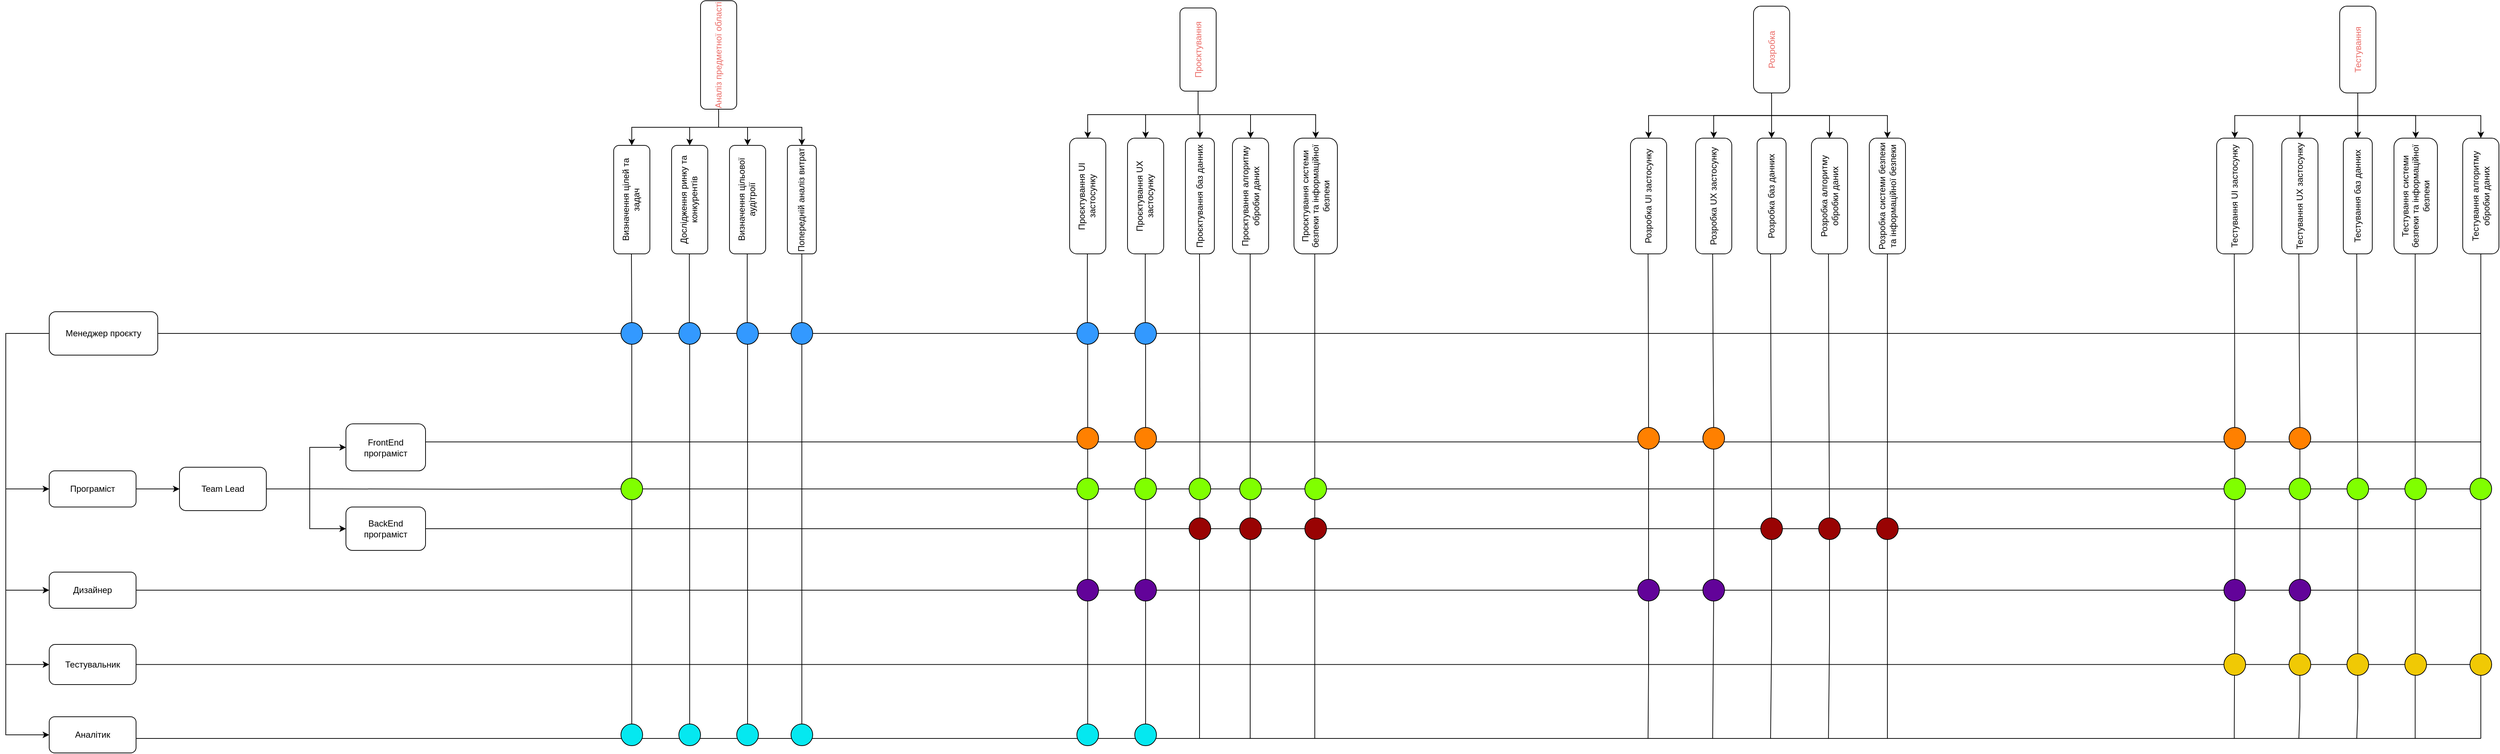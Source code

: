 <mxfile version="24.7.17">
  <diagram name="Страница — 1" id="5PDd-mHP-Hy-ZowETi-h">
    <mxGraphModel dx="2726" dy="1566" grid="1" gridSize="10" guides="1" tooltips="1" connect="1" arrows="1" fold="1" page="1" pageScale="1" pageWidth="3700" pageHeight="1100" math="0" shadow="0">
      <root>
        <mxCell id="0" />
        <mxCell id="1" parent="0" />
        <mxCell id="CZsBmXI7kkxCmdzXljBZ-5" value="" style="edgeStyle=orthogonalEdgeStyle;rounded=0;orthogonalLoop=1;jettySize=auto;html=1;exitX=0;exitY=0.5;exitDx=0;exitDy=0;entryX=0;entryY=0.5;entryDx=0;entryDy=0;" edge="1" parent="1" source="CZsBmXI7kkxCmdzXljBZ-2" target="CZsBmXI7kkxCmdzXljBZ-4">
          <mxGeometry relative="1" as="geometry">
            <Array as="points">
              <mxPoint x="120" y="470" />
              <mxPoint x="120" y="685" />
            </Array>
          </mxGeometry>
        </mxCell>
        <mxCell id="CZsBmXI7kkxCmdzXljBZ-15" value="" style="edgeStyle=orthogonalEdgeStyle;rounded=0;orthogonalLoop=1;jettySize=auto;html=1;entryX=0;entryY=0.5;entryDx=0;entryDy=0;" edge="1" parent="1" source="CZsBmXI7kkxCmdzXljBZ-2" target="CZsBmXI7kkxCmdzXljBZ-14">
          <mxGeometry relative="1" as="geometry">
            <Array as="points">
              <mxPoint x="120" y="470" />
              <mxPoint x="120" y="928" />
            </Array>
          </mxGeometry>
        </mxCell>
        <mxCell id="CZsBmXI7kkxCmdzXljBZ-17" value="" style="edgeStyle=orthogonalEdgeStyle;rounded=0;orthogonalLoop=1;jettySize=auto;html=1;entryX=0;entryY=0.5;entryDx=0;entryDy=0;" edge="1" parent="1" source="CZsBmXI7kkxCmdzXljBZ-2" target="CZsBmXI7kkxCmdzXljBZ-16">
          <mxGeometry relative="1" as="geometry">
            <mxPoint x="120" y="1040" as="targetPoint" />
            <Array as="points">
              <mxPoint x="120" y="470" />
              <mxPoint x="120" y="1025" />
            </Array>
          </mxGeometry>
        </mxCell>
        <mxCell id="CZsBmXI7kkxCmdzXljBZ-84" style="edgeStyle=orthogonalEdgeStyle;rounded=0;orthogonalLoop=1;jettySize=auto;html=1;strokeColor=default;curved=0;endArrow=none;endFill=0;" edge="1" parent="1" source="CZsBmXI7kkxCmdzXljBZ-127">
          <mxGeometry relative="1" as="geometry">
            <mxPoint x="3540" y="470" as="targetPoint" />
          </mxGeometry>
        </mxCell>
        <mxCell id="CZsBmXI7kkxCmdzXljBZ-88" style="edgeStyle=orthogonalEdgeStyle;rounded=0;orthogonalLoop=1;jettySize=auto;html=1;entryX=0;entryY=0.5;entryDx=0;entryDy=0;" edge="1" parent="1" source="CZsBmXI7kkxCmdzXljBZ-2" target="CZsBmXI7kkxCmdzXljBZ-12">
          <mxGeometry relative="1" as="geometry">
            <mxPoint x="100" y="830" as="targetPoint" />
            <Array as="points">
              <mxPoint x="120" y="470" />
              <mxPoint x="120" y="825" />
            </Array>
          </mxGeometry>
        </mxCell>
        <mxCell id="CZsBmXI7kkxCmdzXljBZ-2" value="Менеджер проєкту" style="whiteSpace=wrap;html=1;rounded=1;" vertex="1" parent="1">
          <mxGeometry x="180" y="440" width="150" height="60" as="geometry" />
        </mxCell>
        <mxCell id="CZsBmXI7kkxCmdzXljBZ-7" value="" style="edgeStyle=orthogonalEdgeStyle;rounded=0;orthogonalLoop=1;jettySize=auto;html=1;" edge="1" parent="1" source="CZsBmXI7kkxCmdzXljBZ-4" target="CZsBmXI7kkxCmdzXljBZ-6">
          <mxGeometry relative="1" as="geometry" />
        </mxCell>
        <mxCell id="CZsBmXI7kkxCmdzXljBZ-4" value="Програміст" style="whiteSpace=wrap;html=1;rounded=1;" vertex="1" parent="1">
          <mxGeometry x="180" y="660" width="120" height="50" as="geometry" />
        </mxCell>
        <mxCell id="CZsBmXI7kkxCmdzXljBZ-9" value="" style="edgeStyle=orthogonalEdgeStyle;rounded=0;orthogonalLoop=1;jettySize=auto;html=1;entryX=0;entryY=0.5;entryDx=0;entryDy=0;" edge="1" parent="1" source="CZsBmXI7kkxCmdzXljBZ-6" target="CZsBmXI7kkxCmdzXljBZ-8">
          <mxGeometry relative="1" as="geometry">
            <Array as="points">
              <mxPoint x="540" y="685" />
              <mxPoint x="540" y="628" />
            </Array>
          </mxGeometry>
        </mxCell>
        <mxCell id="CZsBmXI7kkxCmdzXljBZ-11" value="" style="edgeStyle=orthogonalEdgeStyle;rounded=0;orthogonalLoop=1;jettySize=auto;html=1;entryX=0;entryY=0.5;entryDx=0;entryDy=0;exitX=1;exitY=0.5;exitDx=0;exitDy=0;" edge="1" parent="1" source="CZsBmXI7kkxCmdzXljBZ-6" target="CZsBmXI7kkxCmdzXljBZ-10">
          <mxGeometry relative="1" as="geometry">
            <Array as="points">
              <mxPoint x="540" y="685" />
              <mxPoint x="540" y="740" />
            </Array>
          </mxGeometry>
        </mxCell>
        <mxCell id="CZsBmXI7kkxCmdzXljBZ-6" value="Team Lead" style="whiteSpace=wrap;html=1;rounded=1;" vertex="1" parent="1">
          <mxGeometry x="360" y="655" width="120" height="60" as="geometry" />
        </mxCell>
        <mxCell id="CZsBmXI7kkxCmdzXljBZ-8" value="FrontEnd програміст" style="whiteSpace=wrap;html=1;rounded=1;" vertex="1" parent="1">
          <mxGeometry x="590" y="595" width="110" height="65" as="geometry" />
        </mxCell>
        <mxCell id="CZsBmXI7kkxCmdzXljBZ-10" value="BackEnd програміст" style="whiteSpace=wrap;html=1;rounded=1;" vertex="1" parent="1">
          <mxGeometry x="590" y="710" width="110" height="60" as="geometry" />
        </mxCell>
        <mxCell id="CZsBmXI7kkxCmdzXljBZ-12" value="Дизайнер" style="whiteSpace=wrap;html=1;rounded=1;" vertex="1" parent="1">
          <mxGeometry x="180" y="800" width="120" height="50" as="geometry" />
        </mxCell>
        <mxCell id="CZsBmXI7kkxCmdzXljBZ-14" value="Тестувальник" style="whiteSpace=wrap;html=1;rounded=1;" vertex="1" parent="1">
          <mxGeometry x="180" y="900" width="120" height="55.5" as="geometry" />
        </mxCell>
        <mxCell id="CZsBmXI7kkxCmdzXljBZ-16" value="Аналітик" style="whiteSpace=wrap;html=1;rounded=1;" vertex="1" parent="1">
          <mxGeometry x="180" y="1000" width="120" height="50" as="geometry" />
        </mxCell>
        <mxCell id="CZsBmXI7kkxCmdzXljBZ-18" style="edgeStyle=orthogonalEdgeStyle;rounded=0;orthogonalLoop=1;jettySize=auto;html=1;entryX=0;entryY=0.5;entryDx=0;entryDy=0;textDirection=vertical-rl;exitX=0;exitY=0.5;exitDx=0;exitDy=0;" edge="1" parent="1" source="CZsBmXI7kkxCmdzXljBZ-19" target="CZsBmXI7kkxCmdzXljBZ-21">
          <mxGeometry relative="1" as="geometry" />
        </mxCell>
        <mxCell id="CZsBmXI7kkxCmdzXljBZ-65" style="edgeStyle=orthogonalEdgeStyle;rounded=0;orthogonalLoop=1;jettySize=auto;html=1;" edge="1" parent="1" source="CZsBmXI7kkxCmdzXljBZ-19" target="CZsBmXI7kkxCmdzXljBZ-23">
          <mxGeometry relative="1" as="geometry" />
        </mxCell>
        <mxCell id="CZsBmXI7kkxCmdzXljBZ-66" style="edgeStyle=orthogonalEdgeStyle;rounded=0;orthogonalLoop=1;jettySize=auto;html=1;" edge="1" parent="1" source="CZsBmXI7kkxCmdzXljBZ-19" target="CZsBmXI7kkxCmdzXljBZ-25">
          <mxGeometry relative="1" as="geometry" />
        </mxCell>
        <mxCell id="CZsBmXI7kkxCmdzXljBZ-67" style="edgeStyle=orthogonalEdgeStyle;rounded=0;orthogonalLoop=1;jettySize=auto;html=1;exitX=0;exitY=0.5;exitDx=0;exitDy=0;" edge="1" parent="1" source="CZsBmXI7kkxCmdzXljBZ-19" target="CZsBmXI7kkxCmdzXljBZ-27">
          <mxGeometry relative="1" as="geometry" />
        </mxCell>
        <mxCell id="CZsBmXI7kkxCmdzXljBZ-19" value="&lt;font color=&quot;#ea6b66&quot;&gt;Аналіз предметної області&lt;/font&gt;" style="rounded=1;whiteSpace=wrap;html=1;direction=east;rotation=-90;" vertex="1" parent="1">
          <mxGeometry x="1030" y="60" width="150" height="50" as="geometry" />
        </mxCell>
        <mxCell id="CZsBmXI7kkxCmdzXljBZ-21" value="&lt;div&gt;Визначення цілей та задач&lt;/div&gt;" style="whiteSpace=wrap;html=1;rounded=1;direction=north;textDirection=vertical-rl;rotation=-180;" vertex="1" parent="1">
          <mxGeometry x="960" y="210" width="50" height="150" as="geometry" />
        </mxCell>
        <mxCell id="CZsBmXI7kkxCmdzXljBZ-23" value="&lt;div&gt;Дослідження ринку та конкурентів&lt;/div&gt;" style="whiteSpace=wrap;html=1;rounded=1;direction=north;textDirection=vertical-rl;rotation=-180;" vertex="1" parent="1">
          <mxGeometry x="1040" y="210" width="50" height="150" as="geometry" />
        </mxCell>
        <mxCell id="CZsBmXI7kkxCmdzXljBZ-25" value="&lt;div&gt;Визначення цільової аудітроії&lt;br&gt;&lt;/div&gt;" style="whiteSpace=wrap;html=1;rounded=1;direction=north;textDirection=vertical-rl;rotation=-180;" vertex="1" parent="1">
          <mxGeometry x="1120" y="210" width="50" height="150" as="geometry" />
        </mxCell>
        <mxCell id="CZsBmXI7kkxCmdzXljBZ-137" style="edgeStyle=orthogonalEdgeStyle;rounded=0;orthogonalLoop=1;jettySize=auto;html=1;entryX=0.5;entryY=0;entryDx=0;entryDy=0;endArrow=none;endFill=0;" edge="1" parent="1" source="CZsBmXI7kkxCmdzXljBZ-27" target="CZsBmXI7kkxCmdzXljBZ-127">
          <mxGeometry relative="1" as="geometry" />
        </mxCell>
        <mxCell id="CZsBmXI7kkxCmdzXljBZ-27" value="Попередній аналіз витрат" style="whiteSpace=wrap;html=1;rounded=1;direction=north;textDirection=vertical-rl;rotation=-180;" vertex="1" parent="1">
          <mxGeometry x="1200" y="210" width="40" height="150" as="geometry" />
        </mxCell>
        <mxCell id="CZsBmXI7kkxCmdzXljBZ-68" style="edgeStyle=orthogonalEdgeStyle;rounded=0;orthogonalLoop=1;jettySize=auto;html=1;entryX=1;entryY=0.5;entryDx=0;entryDy=0;exitX=0;exitY=0.5;exitDx=0;exitDy=0;" edge="1" parent="1" source="CZsBmXI7kkxCmdzXljBZ-29" target="CZsBmXI7kkxCmdzXljBZ-31">
          <mxGeometry relative="1" as="geometry" />
        </mxCell>
        <mxCell id="CZsBmXI7kkxCmdzXljBZ-69" style="edgeStyle=orthogonalEdgeStyle;rounded=0;orthogonalLoop=1;jettySize=auto;html=1;entryX=1;entryY=0.5;entryDx=0;entryDy=0;exitX=0;exitY=0.5;exitDx=0;exitDy=0;" edge="1" parent="1" source="CZsBmXI7kkxCmdzXljBZ-29" target="CZsBmXI7kkxCmdzXljBZ-33">
          <mxGeometry relative="1" as="geometry" />
        </mxCell>
        <mxCell id="CZsBmXI7kkxCmdzXljBZ-70" style="edgeStyle=orthogonalEdgeStyle;rounded=0;orthogonalLoop=1;jettySize=auto;html=1;" edge="1" parent="1" source="CZsBmXI7kkxCmdzXljBZ-29" target="CZsBmXI7kkxCmdzXljBZ-35">
          <mxGeometry relative="1" as="geometry" />
        </mxCell>
        <mxCell id="CZsBmXI7kkxCmdzXljBZ-71" style="edgeStyle=orthogonalEdgeStyle;rounded=0;orthogonalLoop=1;jettySize=auto;html=1;exitX=0;exitY=0.5;exitDx=0;exitDy=0;" edge="1" parent="1" source="CZsBmXI7kkxCmdzXljBZ-29" target="CZsBmXI7kkxCmdzXljBZ-37">
          <mxGeometry relative="1" as="geometry" />
        </mxCell>
        <mxCell id="CZsBmXI7kkxCmdzXljBZ-72" style="edgeStyle=orthogonalEdgeStyle;rounded=0;orthogonalLoop=1;jettySize=auto;html=1;exitX=0;exitY=0.5;exitDx=0;exitDy=0;" edge="1" parent="1" source="CZsBmXI7kkxCmdzXljBZ-29" target="CZsBmXI7kkxCmdzXljBZ-39">
          <mxGeometry relative="1" as="geometry" />
        </mxCell>
        <mxCell id="CZsBmXI7kkxCmdzXljBZ-29" value="&lt;div&gt;&lt;font color=&quot;#ea6b66&quot;&gt;Проєктування&lt;/font&gt;&lt;/div&gt;" style="whiteSpace=wrap;html=1;rounded=1;direction=east;rotation=-90;" vertex="1" parent="1">
          <mxGeometry x="1710" y="52.5" width="115" height="50" as="geometry" />
        </mxCell>
        <mxCell id="CZsBmXI7kkxCmdzXljBZ-31" value="Проєктування UI застосунку" style="whiteSpace=wrap;html=1;rounded=1;arcSize=20;direction=south;textDirection=vertical-rl;rotation=-180;" vertex="1" parent="1">
          <mxGeometry x="1590" y="200" width="50" height="160" as="geometry" />
        </mxCell>
        <mxCell id="CZsBmXI7kkxCmdzXljBZ-33" value="Проєктування UX застосунку" style="whiteSpace=wrap;html=1;rounded=1;arcSize=20;direction=south;textDirection=vertical-rl;rotation=-180;" vertex="1" parent="1">
          <mxGeometry x="1670" y="200" width="50" height="160" as="geometry" />
        </mxCell>
        <mxCell id="CZsBmXI7kkxCmdzXljBZ-35" value="&lt;div&gt;Проєктування баз данних&lt;/div&gt;" style="whiteSpace=wrap;html=1;rounded=1;arcSize=20;rotation=-90;" vertex="1" parent="1">
          <mxGeometry x="1690" y="260" width="160" height="40" as="geometry" />
        </mxCell>
        <mxCell id="CZsBmXI7kkxCmdzXljBZ-37" value="&lt;div&gt;Проєктування алгоритму обробки даних&lt;/div&gt;" style="whiteSpace=wrap;html=1;rounded=1;arcSize=20;rotation=-90;" vertex="1" parent="1">
          <mxGeometry x="1760" y="255" width="160" height="50" as="geometry" />
        </mxCell>
        <mxCell id="CZsBmXI7kkxCmdzXljBZ-39" value="Проєктування системи безпеки та інформаційної безпеки" style="whiteSpace=wrap;html=1;rounded=1;arcSize=20;rotation=-90;" vertex="1" parent="1">
          <mxGeometry x="1850" y="250" width="160" height="60" as="geometry" />
        </mxCell>
        <mxCell id="CZsBmXI7kkxCmdzXljBZ-73" style="edgeStyle=orthogonalEdgeStyle;rounded=0;orthogonalLoop=1;jettySize=auto;html=1;exitX=0;exitY=0.5;exitDx=0;exitDy=0;" edge="1" parent="1" source="CZsBmXI7kkxCmdzXljBZ-41" target="CZsBmXI7kkxCmdzXljBZ-43">
          <mxGeometry relative="1" as="geometry" />
        </mxCell>
        <mxCell id="CZsBmXI7kkxCmdzXljBZ-74" style="edgeStyle=orthogonalEdgeStyle;rounded=0;orthogonalLoop=1;jettySize=auto;html=1;exitX=0;exitY=0.5;exitDx=0;exitDy=0;" edge="1" parent="1" source="CZsBmXI7kkxCmdzXljBZ-41" target="CZsBmXI7kkxCmdzXljBZ-45">
          <mxGeometry relative="1" as="geometry" />
        </mxCell>
        <mxCell id="CZsBmXI7kkxCmdzXljBZ-75" style="edgeStyle=orthogonalEdgeStyle;rounded=0;orthogonalLoop=1;jettySize=auto;html=1;" edge="1" parent="1" source="CZsBmXI7kkxCmdzXljBZ-41" target="CZsBmXI7kkxCmdzXljBZ-47">
          <mxGeometry relative="1" as="geometry" />
        </mxCell>
        <mxCell id="CZsBmXI7kkxCmdzXljBZ-76" style="edgeStyle=orthogonalEdgeStyle;rounded=0;orthogonalLoop=1;jettySize=auto;html=1;exitX=0;exitY=0.5;exitDx=0;exitDy=0;" edge="1" parent="1" source="CZsBmXI7kkxCmdzXljBZ-41" target="CZsBmXI7kkxCmdzXljBZ-49">
          <mxGeometry relative="1" as="geometry" />
        </mxCell>
        <mxCell id="CZsBmXI7kkxCmdzXljBZ-77" style="edgeStyle=orthogonalEdgeStyle;rounded=0;orthogonalLoop=1;jettySize=auto;html=1;exitX=0;exitY=0.5;exitDx=0;exitDy=0;" edge="1" parent="1" source="CZsBmXI7kkxCmdzXljBZ-41" target="CZsBmXI7kkxCmdzXljBZ-51">
          <mxGeometry relative="1" as="geometry" />
        </mxCell>
        <mxCell id="CZsBmXI7kkxCmdzXljBZ-41" value="&lt;font color=&quot;#ea6b66&quot;&gt;Розробка&lt;/font&gt;" style="whiteSpace=wrap;html=1;rounded=1;arcSize=20;rotation=-90;" vertex="1" parent="1">
          <mxGeometry x="2500" y="52.5" width="120" height="50" as="geometry" />
        </mxCell>
        <mxCell id="CZsBmXI7kkxCmdzXljBZ-43" value="Розробка UI застосунку" style="whiteSpace=wrap;html=1;rounded=1;arcSize=20;rotation=-90;" vertex="1" parent="1">
          <mxGeometry x="2310" y="255" width="160" height="50" as="geometry" />
        </mxCell>
        <mxCell id="CZsBmXI7kkxCmdzXljBZ-45" value="Розробка UX застосунку" style="whiteSpace=wrap;html=1;rounded=1;arcSize=20;rotation=-90;" vertex="1" parent="1">
          <mxGeometry x="2400" y="255" width="160" height="50" as="geometry" />
        </mxCell>
        <mxCell id="CZsBmXI7kkxCmdzXljBZ-47" value="&lt;div&gt;Розробка баз данних&lt;/div&gt;" style="whiteSpace=wrap;html=1;rounded=1;arcSize=20;rotation=-90;" vertex="1" parent="1">
          <mxGeometry x="2480" y="260" width="160" height="40" as="geometry" />
        </mxCell>
        <mxCell id="CZsBmXI7kkxCmdzXljBZ-49" value="&lt;div&gt;Розробка алгоритму обробки даних&lt;/div&gt;" style="whiteSpace=wrap;html=1;rounded=1;arcSize=20;rotation=-90;" vertex="1" parent="1">
          <mxGeometry x="2560" y="255" width="160" height="50" as="geometry" />
        </mxCell>
        <mxCell id="CZsBmXI7kkxCmdzXljBZ-51" value="Розробка системи безпеки та інформаційної безпеки" style="whiteSpace=wrap;html=1;rounded=1;arcSize=20;rotation=-90;" vertex="1" parent="1">
          <mxGeometry x="2640" y="255" width="160" height="50" as="geometry" />
        </mxCell>
        <mxCell id="CZsBmXI7kkxCmdzXljBZ-78" style="edgeStyle=orthogonalEdgeStyle;rounded=0;orthogonalLoop=1;jettySize=auto;html=1;" edge="1" parent="1" source="CZsBmXI7kkxCmdzXljBZ-53" target="CZsBmXI7kkxCmdzXljBZ-59">
          <mxGeometry relative="1" as="geometry" />
        </mxCell>
        <mxCell id="CZsBmXI7kkxCmdzXljBZ-79" style="edgeStyle=orthogonalEdgeStyle;rounded=0;orthogonalLoop=1;jettySize=auto;html=1;exitX=0;exitY=0.5;exitDx=0;exitDy=0;" edge="1" parent="1" source="CZsBmXI7kkxCmdzXljBZ-53" target="CZsBmXI7kkxCmdzXljBZ-57">
          <mxGeometry relative="1" as="geometry" />
        </mxCell>
        <mxCell id="CZsBmXI7kkxCmdzXljBZ-80" style="edgeStyle=orthogonalEdgeStyle;rounded=0;orthogonalLoop=1;jettySize=auto;html=1;exitX=0;exitY=0.5;exitDx=0;exitDy=0;" edge="1" parent="1" source="CZsBmXI7kkxCmdzXljBZ-53" target="CZsBmXI7kkxCmdzXljBZ-62">
          <mxGeometry relative="1" as="geometry" />
        </mxCell>
        <mxCell id="CZsBmXI7kkxCmdzXljBZ-81" style="edgeStyle=orthogonalEdgeStyle;rounded=0;orthogonalLoop=1;jettySize=auto;html=1;exitX=0;exitY=0.5;exitDx=0;exitDy=0;" edge="1" parent="1" source="CZsBmXI7kkxCmdzXljBZ-53" target="CZsBmXI7kkxCmdzXljBZ-55">
          <mxGeometry relative="1" as="geometry" />
        </mxCell>
        <mxCell id="CZsBmXI7kkxCmdzXljBZ-82" style="edgeStyle=orthogonalEdgeStyle;rounded=0;orthogonalLoop=1;jettySize=auto;html=1;exitX=0;exitY=0.5;exitDx=0;exitDy=0;" edge="1" parent="1" source="CZsBmXI7kkxCmdzXljBZ-53" target="CZsBmXI7kkxCmdzXljBZ-61">
          <mxGeometry relative="1" as="geometry" />
        </mxCell>
        <mxCell id="CZsBmXI7kkxCmdzXljBZ-53" value="&lt;font color=&quot;#ea6b66&quot;&gt;Тестування&lt;/font&gt;" style="whiteSpace=wrap;html=1;rounded=1;arcSize=20;rotation=-90;" vertex="1" parent="1">
          <mxGeometry x="3310" y="52.5" width="120" height="50" as="geometry" />
        </mxCell>
        <mxCell id="CZsBmXI7kkxCmdzXljBZ-55" value="Тестування UI застосунку" style="whiteSpace=wrap;html=1;rounded=1;arcSize=20;direction=west;rotation=-90;" vertex="1" parent="1">
          <mxGeometry x="3120" y="255" width="160" height="50" as="geometry" />
        </mxCell>
        <mxCell id="CZsBmXI7kkxCmdzXljBZ-57" value="Тестування UX застосунку" style="whiteSpace=wrap;html=1;rounded=1;arcSize=20;rotation=-90;" vertex="1" parent="1">
          <mxGeometry x="3210" y="255" width="160" height="50" as="geometry" />
        </mxCell>
        <mxCell id="CZsBmXI7kkxCmdzXljBZ-59" value="&lt;div&gt;Тестування баз данних&lt;/div&gt;" style="whiteSpace=wrap;html=1;rounded=1;arcSize=20;rotation=-90;" vertex="1" parent="1">
          <mxGeometry x="3290" y="260" width="160" height="40" as="geometry" />
        </mxCell>
        <mxCell id="CZsBmXI7kkxCmdzXljBZ-91" style="edgeStyle=orthogonalEdgeStyle;rounded=0;orthogonalLoop=1;jettySize=auto;html=1;endArrow=none;endFill=0;" edge="1" parent="1" source="CZsBmXI7kkxCmdzXljBZ-224">
          <mxGeometry relative="1" as="geometry">
            <mxPoint x="3540" y="1030" as="targetPoint" />
          </mxGeometry>
        </mxCell>
        <mxCell id="CZsBmXI7kkxCmdzXljBZ-61" value="&lt;div&gt;Тестування алгоритму обробки даних&lt;/div&gt;" style="whiteSpace=wrap;html=1;rounded=1;arcSize=20;rotation=-90;" vertex="1" parent="1">
          <mxGeometry x="3460" y="255" width="160" height="50" as="geometry" />
        </mxCell>
        <mxCell id="CZsBmXI7kkxCmdzXljBZ-62" value="Тестування системи безпеки та інформаційної безпеки" style="whiteSpace=wrap;html=1;rounded=1;arcSize=20;rotation=-90;" vertex="1" parent="1">
          <mxGeometry x="3370" y="250" width="160" height="60" as="geometry" />
        </mxCell>
        <mxCell id="CZsBmXI7kkxCmdzXljBZ-85" style="edgeStyle=orthogonalEdgeStyle;rounded=0;orthogonalLoop=1;jettySize=auto;html=1;strokeColor=default;curved=0;endArrow=none;endFill=0;" edge="1" parent="1" source="CZsBmXI7kkxCmdzXljBZ-228">
          <mxGeometry relative="1" as="geometry">
            <mxPoint x="3540" y="620" as="targetPoint" />
            <mxPoint x="1760" y="620" as="sourcePoint" />
            <Array as="points">
              <mxPoint x="700" y="620" />
              <mxPoint x="3530" y="620" />
            </Array>
          </mxGeometry>
        </mxCell>
        <mxCell id="CZsBmXI7kkxCmdzXljBZ-86" style="edgeStyle=orthogonalEdgeStyle;rounded=0;orthogonalLoop=1;jettySize=auto;html=1;strokeColor=default;curved=0;endArrow=none;endFill=0;exitX=1;exitY=0.5;exitDx=0;exitDy=0;" edge="1" parent="1" source="CZsBmXI7kkxCmdzXljBZ-211">
          <mxGeometry relative="1" as="geometry">
            <mxPoint x="3540" y="740" as="targetPoint" />
            <mxPoint x="720" y="739.6" as="sourcePoint" />
          </mxGeometry>
        </mxCell>
        <mxCell id="CZsBmXI7kkxCmdzXljBZ-87" style="edgeStyle=orthogonalEdgeStyle;rounded=0;orthogonalLoop=1;jettySize=auto;html=1;strokeColor=default;curved=0;endArrow=none;endFill=0;exitX=1;exitY=0.5;exitDx=0;exitDy=0;" edge="1" parent="1" source="CZsBmXI7kkxCmdzXljBZ-233">
          <mxGeometry relative="1" as="geometry">
            <mxPoint x="3540" y="825" as="targetPoint" />
            <mxPoint x="420" y="860" as="sourcePoint" />
            <Array as="points">
              <mxPoint x="3540" y="825" />
            </Array>
          </mxGeometry>
        </mxCell>
        <mxCell id="CZsBmXI7kkxCmdzXljBZ-89" style="edgeStyle=orthogonalEdgeStyle;rounded=0;orthogonalLoop=1;jettySize=auto;html=1;strokeColor=default;curved=0;endArrow=none;endFill=0;exitX=1;exitY=0.5;exitDx=0;exitDy=0;" edge="1" parent="1" source="CZsBmXI7kkxCmdzXljBZ-222">
          <mxGeometry relative="1" as="geometry">
            <mxPoint x="3540" y="928" as="targetPoint" />
            <mxPoint x="340" y="920" as="sourcePoint" />
            <Array as="points">
              <mxPoint x="3530" y="928" />
              <mxPoint x="3540" y="928" />
            </Array>
          </mxGeometry>
        </mxCell>
        <mxCell id="CZsBmXI7kkxCmdzXljBZ-90" style="edgeStyle=orthogonalEdgeStyle;rounded=0;orthogonalLoop=1;jettySize=auto;html=1;strokeColor=default;curved=0;endArrow=none;endFill=0;exitX=1;exitY=0.5;exitDx=0;exitDy=0;" edge="1" parent="1">
          <mxGeometry relative="1" as="geometry">
            <mxPoint x="3540.01" y="1029.99" as="targetPoint" />
            <mxPoint x="300.01" y="1019.99" as="sourcePoint" />
            <Array as="points">
              <mxPoint x="3540.01" y="1029.99" />
            </Array>
          </mxGeometry>
        </mxCell>
        <mxCell id="CZsBmXI7kkxCmdzXljBZ-92" style="edgeStyle=orthogonalEdgeStyle;rounded=0;orthogonalLoop=1;jettySize=auto;html=1;endArrow=none;endFill=0;" edge="1" parent="1">
          <mxGeometry relative="1" as="geometry">
            <mxPoint x="3449.29" y="1030" as="targetPoint" />
            <mxPoint x="3449.29" y="360" as="sourcePoint" />
          </mxGeometry>
        </mxCell>
        <mxCell id="CZsBmXI7kkxCmdzXljBZ-93" style="edgeStyle=orthogonalEdgeStyle;rounded=0;orthogonalLoop=1;jettySize=auto;html=1;endArrow=none;endFill=0;" edge="1" parent="1" source="CZsBmXI7kkxCmdzXljBZ-220">
          <mxGeometry relative="1" as="geometry">
            <mxPoint x="3368.57" y="1030" as="targetPoint" />
            <mxPoint x="3368.57" y="360" as="sourcePoint" />
          </mxGeometry>
        </mxCell>
        <mxCell id="CZsBmXI7kkxCmdzXljBZ-94" style="edgeStyle=orthogonalEdgeStyle;rounded=0;orthogonalLoop=1;jettySize=auto;html=1;endArrow=none;endFill=0;" edge="1" parent="1" source="CZsBmXI7kkxCmdzXljBZ-218">
          <mxGeometry relative="1" as="geometry">
            <mxPoint x="3288.57" y="1030" as="targetPoint" />
            <mxPoint x="3288.57" y="360" as="sourcePoint" />
          </mxGeometry>
        </mxCell>
        <mxCell id="CZsBmXI7kkxCmdzXljBZ-95" style="edgeStyle=orthogonalEdgeStyle;rounded=0;orthogonalLoop=1;jettySize=auto;html=1;endArrow=none;endFill=0;" edge="1" parent="1" source="CZsBmXI7kkxCmdzXljBZ-228">
          <mxGeometry relative="1" as="geometry">
            <mxPoint x="3199.29" y="1030" as="targetPoint" />
            <mxPoint x="3199.29" y="360" as="sourcePoint" />
          </mxGeometry>
        </mxCell>
        <mxCell id="CZsBmXI7kkxCmdzXljBZ-96" style="edgeStyle=orthogonalEdgeStyle;rounded=0;orthogonalLoop=1;jettySize=auto;html=1;endArrow=none;endFill=0;" edge="1" parent="1">
          <mxGeometry relative="1" as="geometry">
            <mxPoint x="2720" y="1030" as="targetPoint" />
            <mxPoint x="2720" y="360" as="sourcePoint" />
          </mxGeometry>
        </mxCell>
        <mxCell id="CZsBmXI7kkxCmdzXljBZ-97" style="edgeStyle=orthogonalEdgeStyle;rounded=0;orthogonalLoop=1;jettySize=auto;html=1;endArrow=none;endFill=0;" edge="1" parent="1" source="CZsBmXI7kkxCmdzXljBZ-209">
          <mxGeometry relative="1" as="geometry">
            <mxPoint x="2638.57" y="1030" as="targetPoint" />
            <mxPoint x="2638.57" y="360" as="sourcePoint" />
          </mxGeometry>
        </mxCell>
        <mxCell id="CZsBmXI7kkxCmdzXljBZ-98" style="edgeStyle=orthogonalEdgeStyle;rounded=0;orthogonalLoop=1;jettySize=auto;html=1;endArrow=none;endFill=0;" edge="1" parent="1" source="CZsBmXI7kkxCmdzXljBZ-206">
          <mxGeometry relative="1" as="geometry">
            <mxPoint x="2558.57" y="1030" as="targetPoint" />
            <mxPoint x="2558.57" y="360" as="sourcePoint" />
          </mxGeometry>
        </mxCell>
        <mxCell id="CZsBmXI7kkxCmdzXljBZ-99" style="edgeStyle=orthogonalEdgeStyle;rounded=0;orthogonalLoop=1;jettySize=auto;html=1;endArrow=none;endFill=0;" edge="1" parent="1" source="CZsBmXI7kkxCmdzXljBZ-197">
          <mxGeometry relative="1" as="geometry">
            <mxPoint x="2478.57" y="1030" as="targetPoint" />
            <mxPoint x="2478.57" y="360" as="sourcePoint" />
          </mxGeometry>
        </mxCell>
        <mxCell id="CZsBmXI7kkxCmdzXljBZ-100" style="edgeStyle=orthogonalEdgeStyle;rounded=0;orthogonalLoop=1;jettySize=auto;html=1;endArrow=none;endFill=0;" edge="1" parent="1" source="CZsBmXI7kkxCmdzXljBZ-195">
          <mxGeometry relative="1" as="geometry">
            <mxPoint x="2389.29" y="1030" as="targetPoint" />
            <mxPoint x="2389.29" y="360" as="sourcePoint" />
          </mxGeometry>
        </mxCell>
        <mxCell id="CZsBmXI7kkxCmdzXljBZ-101" style="edgeStyle=orthogonalEdgeStyle;rounded=0;orthogonalLoop=1;jettySize=auto;html=1;endArrow=none;endFill=0;" edge="1" parent="1">
          <mxGeometry relative="1" as="geometry">
            <mxPoint x="1928.75" y="1030" as="targetPoint" />
            <mxPoint x="1928.75" y="360" as="sourcePoint" />
          </mxGeometry>
        </mxCell>
        <mxCell id="CZsBmXI7kkxCmdzXljBZ-102" style="edgeStyle=orthogonalEdgeStyle;rounded=0;orthogonalLoop=1;jettySize=auto;html=1;endArrow=none;endFill=0;" edge="1" parent="1" source="CZsBmXI7kkxCmdzXljBZ-185">
          <mxGeometry relative="1" as="geometry">
            <mxPoint x="1839.5" y="1030" as="targetPoint" />
            <mxPoint x="1839.5" y="360" as="sourcePoint" />
          </mxGeometry>
        </mxCell>
        <mxCell id="CZsBmXI7kkxCmdzXljBZ-103" style="edgeStyle=orthogonalEdgeStyle;rounded=0;orthogonalLoop=1;jettySize=auto;html=1;endArrow=none;endFill=0;" edge="1" parent="1" source="CZsBmXI7kkxCmdzXljBZ-182">
          <mxGeometry relative="1" as="geometry">
            <mxPoint x="1769.5" y="1030" as="targetPoint" />
            <mxPoint x="1769.5" y="360" as="sourcePoint" />
          </mxGeometry>
        </mxCell>
        <mxCell id="CZsBmXI7kkxCmdzXljBZ-109" style="edgeStyle=orthogonalEdgeStyle;rounded=0;orthogonalLoop=1;jettySize=auto;html=1;endArrow=none;endFill=0;" edge="1" parent="1" source="CZsBmXI7kkxCmdzXljBZ-115">
          <mxGeometry relative="1" as="geometry">
            <mxPoint x="984.5" y="1030" as="targetPoint" />
            <mxPoint x="984.5" y="360" as="sourcePoint" />
            <Array as="points">
              <mxPoint x="980" y="1030" />
            </Array>
          </mxGeometry>
        </mxCell>
        <mxCell id="CZsBmXI7kkxCmdzXljBZ-110" style="edgeStyle=orthogonalEdgeStyle;rounded=0;orthogonalLoop=1;jettySize=auto;html=1;strokeColor=default;curved=0;endArrow=none;endFill=0;exitX=1;exitY=0.5;exitDx=0;exitDy=0;" edge="1" parent="1" source="CZsBmXI7kkxCmdzXljBZ-243">
          <mxGeometry relative="1" as="geometry">
            <mxPoint x="3540" y="685" as="targetPoint" />
            <mxPoint x="540" y="684.86" as="sourcePoint" />
            <Array as="points">
              <mxPoint x="3480" y="685" />
              <mxPoint x="3540" y="685" />
            </Array>
          </mxGeometry>
        </mxCell>
        <mxCell id="CZsBmXI7kkxCmdzXljBZ-112" value="" style="edgeStyle=orthogonalEdgeStyle;rounded=0;orthogonalLoop=1;jettySize=auto;html=1;strokeColor=default;curved=0;endArrow=none;endFill=0;" edge="1" parent="1" source="CZsBmXI7kkxCmdzXljBZ-2" target="CZsBmXI7kkxCmdzXljBZ-111">
          <mxGeometry relative="1" as="geometry">
            <mxPoint x="3540" y="470" as="targetPoint" />
            <mxPoint x="330" y="470" as="sourcePoint" />
          </mxGeometry>
        </mxCell>
        <mxCell id="CZsBmXI7kkxCmdzXljBZ-117" style="edgeStyle=orthogonalEdgeStyle;rounded=0;orthogonalLoop=1;jettySize=auto;html=1;endArrow=none;endFill=0;" edge="1" parent="1" source="CZsBmXI7kkxCmdzXljBZ-111" target="CZsBmXI7kkxCmdzXljBZ-113">
          <mxGeometry relative="1" as="geometry" />
        </mxCell>
        <mxCell id="CZsBmXI7kkxCmdzXljBZ-111" value="" style="ellipse;whiteSpace=wrap;html=1;aspect=fixed;fillColor=#3399FF;" vertex="1" parent="1">
          <mxGeometry x="970" y="455" width="30" height="30" as="geometry" />
        </mxCell>
        <mxCell id="CZsBmXI7kkxCmdzXljBZ-114" value="" style="edgeStyle=orthogonalEdgeStyle;rounded=0;orthogonalLoop=1;jettySize=auto;html=1;strokeColor=default;curved=0;endArrow=none;endFill=0;exitX=1;exitY=0.5;exitDx=0;exitDy=0;" edge="1" parent="1" target="CZsBmXI7kkxCmdzXljBZ-113">
          <mxGeometry relative="1" as="geometry">
            <mxPoint x="3540" y="685" as="targetPoint" />
            <mxPoint x="540" y="684.86" as="sourcePoint" />
            <Array as="points" />
          </mxGeometry>
        </mxCell>
        <mxCell id="CZsBmXI7kkxCmdzXljBZ-118" style="edgeStyle=orthogonalEdgeStyle;rounded=0;orthogonalLoop=1;jettySize=auto;html=1;entryX=0.5;entryY=0;entryDx=0;entryDy=0;endArrow=none;endFill=0;" edge="1" parent="1" source="CZsBmXI7kkxCmdzXljBZ-113" target="CZsBmXI7kkxCmdzXljBZ-115">
          <mxGeometry relative="1" as="geometry">
            <mxPoint x="980" y="900" as="targetPoint" />
          </mxGeometry>
        </mxCell>
        <mxCell id="CZsBmXI7kkxCmdzXljBZ-113" value="" style="ellipse;whiteSpace=wrap;html=1;aspect=fixed;strokeColor=default;fillColor=#80FF00;" vertex="1" parent="1">
          <mxGeometry x="970" y="670" width="30" height="30" as="geometry" />
        </mxCell>
        <mxCell id="CZsBmXI7kkxCmdzXljBZ-116" value="" style="edgeStyle=orthogonalEdgeStyle;rounded=0;orthogonalLoop=1;jettySize=auto;html=1;endArrow=none;endFill=0;entryX=0.5;entryY=0;entryDx=0;entryDy=0;" edge="1" parent="1" target="CZsBmXI7kkxCmdzXljBZ-111">
          <mxGeometry relative="1" as="geometry">
            <mxPoint x="980" y="880" as="targetPoint" />
            <mxPoint x="984.5" y="360" as="sourcePoint" />
          </mxGeometry>
        </mxCell>
        <mxCell id="CZsBmXI7kkxCmdzXljBZ-115" value="" style="ellipse;whiteSpace=wrap;html=1;aspect=fixed;fillColor=#05e8f0;" vertex="1" parent="1">
          <mxGeometry x="970" y="1010" width="30" height="30" as="geometry" />
        </mxCell>
        <mxCell id="CZsBmXI7kkxCmdzXljBZ-120" value="" style="edgeStyle=orthogonalEdgeStyle;rounded=0;orthogonalLoop=1;jettySize=auto;html=1;endArrow=none;endFill=0;" edge="1" parent="1" source="CZsBmXI7kkxCmdzXljBZ-121" target="CZsBmXI7kkxCmdzXljBZ-119">
          <mxGeometry relative="1" as="geometry">
            <mxPoint x="1064.5" y="1030" as="targetPoint" />
            <mxPoint x="1064.5" y="360" as="sourcePoint" />
          </mxGeometry>
        </mxCell>
        <mxCell id="CZsBmXI7kkxCmdzXljBZ-119" value="" style="ellipse;whiteSpace=wrap;html=1;aspect=fixed;fillColor=#05e8f0;" vertex="1" parent="1">
          <mxGeometry x="1050" y="1010" width="30" height="30" as="geometry" />
        </mxCell>
        <mxCell id="CZsBmXI7kkxCmdzXljBZ-122" value="" style="edgeStyle=orthogonalEdgeStyle;rounded=0;orthogonalLoop=1;jettySize=auto;html=1;endArrow=none;endFill=0;" edge="1" parent="1" target="CZsBmXI7kkxCmdzXljBZ-121">
          <mxGeometry relative="1" as="geometry">
            <mxPoint x="1065" y="1010" as="targetPoint" />
            <mxPoint x="1064.5" y="360" as="sourcePoint" />
          </mxGeometry>
        </mxCell>
        <mxCell id="CZsBmXI7kkxCmdzXljBZ-134" style="edgeStyle=orthogonalEdgeStyle;rounded=0;orthogonalLoop=1;jettySize=auto;html=1;entryX=0;entryY=0.5;entryDx=0;entryDy=0;endArrow=none;endFill=0;" edge="1" parent="1" source="CZsBmXI7kkxCmdzXljBZ-121" target="CZsBmXI7kkxCmdzXljBZ-123">
          <mxGeometry relative="1" as="geometry" />
        </mxCell>
        <mxCell id="CZsBmXI7kkxCmdzXljBZ-121" value="" style="ellipse;whiteSpace=wrap;html=1;aspect=fixed;fillColor=#3399FF;" vertex="1" parent="1">
          <mxGeometry x="1050" y="455" width="30" height="30" as="geometry" />
        </mxCell>
        <mxCell id="CZsBmXI7kkxCmdzXljBZ-124" value="" style="edgeStyle=orthogonalEdgeStyle;rounded=0;orthogonalLoop=1;jettySize=auto;html=1;endArrow=none;endFill=0;" edge="1" parent="1" target="CZsBmXI7kkxCmdzXljBZ-123">
          <mxGeometry relative="1" as="geometry">
            <mxPoint x="1144.5" y="1030" as="targetPoint" />
            <mxPoint x="1144.5" y="360" as="sourcePoint" />
          </mxGeometry>
        </mxCell>
        <mxCell id="CZsBmXI7kkxCmdzXljBZ-136" style="edgeStyle=orthogonalEdgeStyle;rounded=0;orthogonalLoop=1;jettySize=auto;html=1;endArrow=none;endFill=0;" edge="1" parent="1" source="CZsBmXI7kkxCmdzXljBZ-123" target="CZsBmXI7kkxCmdzXljBZ-127">
          <mxGeometry relative="1" as="geometry" />
        </mxCell>
        <mxCell id="CZsBmXI7kkxCmdzXljBZ-123" value="" style="ellipse;whiteSpace=wrap;html=1;aspect=fixed;fillColor=#3399FF;" vertex="1" parent="1">
          <mxGeometry x="1130" y="455" width="30" height="30" as="geometry" />
        </mxCell>
        <mxCell id="CZsBmXI7kkxCmdzXljBZ-126" value="" style="edgeStyle=orthogonalEdgeStyle;rounded=0;orthogonalLoop=1;jettySize=auto;html=1;endArrow=none;endFill=0;" edge="1" parent="1" source="CZsBmXI7kkxCmdzXljBZ-123" target="CZsBmXI7kkxCmdzXljBZ-125">
          <mxGeometry relative="1" as="geometry">
            <mxPoint x="1144.5" y="1030" as="targetPoint" />
            <mxPoint x="1145" y="485" as="sourcePoint" />
          </mxGeometry>
        </mxCell>
        <mxCell id="CZsBmXI7kkxCmdzXljBZ-125" value="" style="ellipse;whiteSpace=wrap;html=1;aspect=fixed;fillColor=#05e8f0;" vertex="1" parent="1">
          <mxGeometry x="1130" y="1010" width="30" height="30" as="geometry" />
        </mxCell>
        <mxCell id="CZsBmXI7kkxCmdzXljBZ-128" value="" style="edgeStyle=orthogonalEdgeStyle;rounded=0;orthogonalLoop=1;jettySize=auto;html=1;strokeColor=default;curved=0;endArrow=none;endFill=0;" edge="1" parent="1" source="CZsBmXI7kkxCmdzXljBZ-111">
          <mxGeometry relative="1" as="geometry">
            <mxPoint x="1050" y="470" as="targetPoint" />
            <mxPoint x="1000" y="470" as="sourcePoint" />
          </mxGeometry>
        </mxCell>
        <mxCell id="CZsBmXI7kkxCmdzXljBZ-138" style="edgeStyle=orthogonalEdgeStyle;rounded=0;orthogonalLoop=1;jettySize=auto;html=1;entryX=0.5;entryY=0;entryDx=0;entryDy=0;endArrow=none;endFill=0;" edge="1" parent="1" source="CZsBmXI7kkxCmdzXljBZ-127" target="CZsBmXI7kkxCmdzXljBZ-132">
          <mxGeometry relative="1" as="geometry" />
        </mxCell>
        <mxCell id="CZsBmXI7kkxCmdzXljBZ-127" value="" style="ellipse;whiteSpace=wrap;html=1;aspect=fixed;fillColor=#3399FF;" vertex="1" parent="1">
          <mxGeometry x="1205" y="455" width="30" height="30" as="geometry" />
        </mxCell>
        <mxCell id="CZsBmXI7kkxCmdzXljBZ-132" value="" style="ellipse;whiteSpace=wrap;html=1;aspect=fixed;fillColor=#05e8f0;" vertex="1" parent="1">
          <mxGeometry x="1205" y="1010" width="30" height="30" as="geometry" />
        </mxCell>
        <mxCell id="CZsBmXI7kkxCmdzXljBZ-140" value="" style="edgeStyle=orthogonalEdgeStyle;rounded=0;orthogonalLoop=1;jettySize=auto;html=1;endArrow=none;endFill=0;" edge="1" parent="1" source="CZsBmXI7kkxCmdzXljBZ-148" target="CZsBmXI7kkxCmdzXljBZ-139">
          <mxGeometry relative="1" as="geometry">
            <mxPoint x="1614.5" y="1030" as="targetPoint" />
            <mxPoint x="1614.5" y="360" as="sourcePoint" />
          </mxGeometry>
        </mxCell>
        <mxCell id="CZsBmXI7kkxCmdzXljBZ-179" style="edgeStyle=orthogonalEdgeStyle;rounded=0;orthogonalLoop=1;jettySize=auto;html=1;entryX=0;entryY=0.5;entryDx=0;entryDy=0;endArrow=none;endFill=0;" edge="1" parent="1" source="CZsBmXI7kkxCmdzXljBZ-139" target="CZsBmXI7kkxCmdzXljBZ-159">
          <mxGeometry relative="1" as="geometry" />
        </mxCell>
        <mxCell id="CZsBmXI7kkxCmdzXljBZ-139" value="" style="ellipse;whiteSpace=wrap;html=1;aspect=fixed;fillColor=#80FF00;" vertex="1" parent="1">
          <mxGeometry x="1600" y="670" width="30" height="30" as="geometry" />
        </mxCell>
        <mxCell id="CZsBmXI7kkxCmdzXljBZ-143" value="" style="edgeStyle=orthogonalEdgeStyle;rounded=0;orthogonalLoop=1;jettySize=auto;html=1;endArrow=none;endFill=0;" edge="1" parent="1" source="CZsBmXI7kkxCmdzXljBZ-146" target="CZsBmXI7kkxCmdzXljBZ-141">
          <mxGeometry relative="1" as="geometry">
            <mxPoint x="1614.5" y="1030" as="targetPoint" />
            <mxPoint x="1615" y="700" as="sourcePoint" />
          </mxGeometry>
        </mxCell>
        <mxCell id="CZsBmXI7kkxCmdzXljBZ-141" value="" style="ellipse;whiteSpace=wrap;html=1;aspect=fixed;fillColor=#05e8f0;" vertex="1" parent="1">
          <mxGeometry x="1600" y="1010" width="30" height="30" as="geometry" />
        </mxCell>
        <mxCell id="CZsBmXI7kkxCmdzXljBZ-145" value="" style="edgeStyle=orthogonalEdgeStyle;rounded=0;orthogonalLoop=1;jettySize=auto;html=1;endArrow=none;endFill=0;" edge="1" parent="1" target="CZsBmXI7kkxCmdzXljBZ-144">
          <mxGeometry relative="1" as="geometry">
            <mxPoint x="1615" y="670" as="targetPoint" />
            <mxPoint x="1614.5" y="360" as="sourcePoint" />
          </mxGeometry>
        </mxCell>
        <mxCell id="CZsBmXI7kkxCmdzXljBZ-144" value="" style="ellipse;whiteSpace=wrap;html=1;aspect=fixed;strokeColor=default;fillColor=#3399FF;" vertex="1" parent="1">
          <mxGeometry x="1600" y="455" width="30" height="30" as="geometry" />
        </mxCell>
        <mxCell id="CZsBmXI7kkxCmdzXljBZ-147" value="" style="edgeStyle=orthogonalEdgeStyle;rounded=0;orthogonalLoop=1;jettySize=auto;html=1;endArrow=none;endFill=0;" edge="1" parent="1" source="CZsBmXI7kkxCmdzXljBZ-139" target="CZsBmXI7kkxCmdzXljBZ-146">
          <mxGeometry relative="1" as="geometry">
            <mxPoint x="1615" y="1010" as="targetPoint" />
            <mxPoint x="1615" y="700" as="sourcePoint" />
          </mxGeometry>
        </mxCell>
        <mxCell id="CZsBmXI7kkxCmdzXljBZ-204" style="edgeStyle=orthogonalEdgeStyle;rounded=0;orthogonalLoop=1;jettySize=auto;html=1;entryX=0;entryY=0.5;entryDx=0;entryDy=0;endArrow=none;endFill=0;" edge="1" parent="1" source="CZsBmXI7kkxCmdzXljBZ-146" target="CZsBmXI7kkxCmdzXljBZ-161">
          <mxGeometry relative="1" as="geometry" />
        </mxCell>
        <mxCell id="CZsBmXI7kkxCmdzXljBZ-146" value="" style="ellipse;whiteSpace=wrap;html=1;aspect=fixed;fillColor=#620399;" vertex="1" parent="1">
          <mxGeometry x="1600" y="810" width="30" height="30" as="geometry" />
        </mxCell>
        <mxCell id="CZsBmXI7kkxCmdzXljBZ-149" value="" style="edgeStyle=orthogonalEdgeStyle;rounded=0;orthogonalLoop=1;jettySize=auto;html=1;endArrow=none;endFill=0;" edge="1" parent="1" source="CZsBmXI7kkxCmdzXljBZ-144" target="CZsBmXI7kkxCmdzXljBZ-148">
          <mxGeometry relative="1" as="geometry">
            <mxPoint x="1615" y="670" as="targetPoint" />
            <mxPoint x="1615" y="485" as="sourcePoint" />
          </mxGeometry>
        </mxCell>
        <mxCell id="CZsBmXI7kkxCmdzXljBZ-148" value="" style="ellipse;whiteSpace=wrap;html=1;aspect=fixed;fillColor=#FF8000;" vertex="1" parent="1">
          <mxGeometry x="1600" y="600" width="30" height="30" as="geometry" />
        </mxCell>
        <mxCell id="CZsBmXI7kkxCmdzXljBZ-154" value="" style="edgeStyle=orthogonalEdgeStyle;rounded=0;orthogonalLoop=1;jettySize=auto;html=1;endArrow=none;endFill=0;" edge="1" parent="1" target="CZsBmXI7kkxCmdzXljBZ-150">
          <mxGeometry relative="1" as="geometry">
            <mxPoint x="1694.5" y="1030" as="targetPoint" />
            <mxPoint x="1694.5" y="360" as="sourcePoint" />
          </mxGeometry>
        </mxCell>
        <mxCell id="CZsBmXI7kkxCmdzXljBZ-150" value="" style="ellipse;whiteSpace=wrap;html=1;aspect=fixed;fillColor=#3399FF;" vertex="1" parent="1">
          <mxGeometry x="1680" y="455" width="30" height="30" as="geometry" />
        </mxCell>
        <mxCell id="CZsBmXI7kkxCmdzXljBZ-160" value="" style="edgeStyle=orthogonalEdgeStyle;rounded=0;orthogonalLoop=1;jettySize=auto;html=1;endArrow=none;endFill=0;" edge="1" parent="1" source="CZsBmXI7kkxCmdzXljBZ-150" target="CZsBmXI7kkxCmdzXljBZ-159">
          <mxGeometry relative="1" as="geometry">
            <mxPoint x="1694.5" y="1030" as="targetPoint" />
            <mxPoint x="1695" y="485" as="sourcePoint" />
          </mxGeometry>
        </mxCell>
        <mxCell id="CZsBmXI7kkxCmdzXljBZ-181" style="edgeStyle=orthogonalEdgeStyle;rounded=0;orthogonalLoop=1;jettySize=auto;html=1;entryX=0;entryY=0.5;entryDx=0;entryDy=0;endArrow=none;endFill=0;" edge="1" parent="1" source="CZsBmXI7kkxCmdzXljBZ-159" target="CZsBmXI7kkxCmdzXljBZ-168">
          <mxGeometry relative="1" as="geometry" />
        </mxCell>
        <mxCell id="CZsBmXI7kkxCmdzXljBZ-159" value="" style="ellipse;whiteSpace=wrap;html=1;aspect=fixed;fillColor=#80FF00;" vertex="1" parent="1">
          <mxGeometry x="1680" y="670" width="30" height="30" as="geometry" />
        </mxCell>
        <mxCell id="CZsBmXI7kkxCmdzXljBZ-162" value="" style="edgeStyle=orthogonalEdgeStyle;rounded=0;orthogonalLoop=1;jettySize=auto;html=1;endArrow=none;endFill=0;" edge="1" parent="1" source="CZsBmXI7kkxCmdzXljBZ-159" target="CZsBmXI7kkxCmdzXljBZ-161">
          <mxGeometry relative="1" as="geometry">
            <mxPoint x="1694.5" y="1030" as="targetPoint" />
            <mxPoint x="1695" y="700" as="sourcePoint" />
          </mxGeometry>
        </mxCell>
        <mxCell id="CZsBmXI7kkxCmdzXljBZ-205" style="edgeStyle=orthogonalEdgeStyle;rounded=0;orthogonalLoop=1;jettySize=auto;html=1;entryX=0;entryY=0.5;entryDx=0;entryDy=0;endArrow=none;endFill=0;" edge="1" parent="1" source="CZsBmXI7kkxCmdzXljBZ-161" target="CZsBmXI7kkxCmdzXljBZ-195">
          <mxGeometry relative="1" as="geometry" />
        </mxCell>
        <mxCell id="CZsBmXI7kkxCmdzXljBZ-161" value="" style="ellipse;whiteSpace=wrap;html=1;aspect=fixed;fillColor=#620399;" vertex="1" parent="1">
          <mxGeometry x="1680" y="810" width="30" height="30" as="geometry" />
        </mxCell>
        <mxCell id="CZsBmXI7kkxCmdzXljBZ-165" value="" style="edgeStyle=orthogonalEdgeStyle;rounded=0;orthogonalLoop=1;jettySize=auto;html=1;endArrow=none;endFill=0;" edge="1" parent="1" source="CZsBmXI7kkxCmdzXljBZ-161" target="CZsBmXI7kkxCmdzXljBZ-163">
          <mxGeometry relative="1" as="geometry">
            <mxPoint x="1694.5" y="1030" as="targetPoint" />
            <mxPoint x="1695" y="840" as="sourcePoint" />
          </mxGeometry>
        </mxCell>
        <mxCell id="CZsBmXI7kkxCmdzXljBZ-163" value="" style="ellipse;whiteSpace=wrap;html=1;aspect=fixed;fillColor=#05e8f0;" vertex="1" parent="1">
          <mxGeometry x="1680" y="1010" width="30" height="30" as="geometry" />
        </mxCell>
        <mxCell id="CZsBmXI7kkxCmdzXljBZ-166" value="" style="ellipse;whiteSpace=wrap;html=1;aspect=fixed;fillColor=#FF8000;" vertex="1" parent="1">
          <mxGeometry x="1680" y="600" width="30" height="30" as="geometry" />
        </mxCell>
        <mxCell id="CZsBmXI7kkxCmdzXljBZ-177" value="" style="edgeStyle=orthogonalEdgeStyle;rounded=0;orthogonalLoop=1;jettySize=auto;html=1;strokeColor=default;curved=0;endArrow=none;endFill=0;exitX=1;exitY=0.5;exitDx=0;exitDy=0;entryX=0;entryY=0.5;entryDx=0;entryDy=0;" edge="1" parent="1" source="CZsBmXI7kkxCmdzXljBZ-113" target="CZsBmXI7kkxCmdzXljBZ-139">
          <mxGeometry relative="1" as="geometry">
            <mxPoint x="3540" y="685" as="targetPoint" />
            <mxPoint x="1000" y="685" as="sourcePoint" />
            <Array as="points" />
          </mxGeometry>
        </mxCell>
        <mxCell id="CZsBmXI7kkxCmdzXljBZ-184" style="edgeStyle=orthogonalEdgeStyle;rounded=0;orthogonalLoop=1;jettySize=auto;html=1;entryX=0.5;entryY=0;entryDx=0;entryDy=0;endArrow=none;endFill=0;" edge="1" parent="1" source="CZsBmXI7kkxCmdzXljBZ-168" target="CZsBmXI7kkxCmdzXljBZ-182">
          <mxGeometry relative="1" as="geometry" />
        </mxCell>
        <mxCell id="CZsBmXI7kkxCmdzXljBZ-168" value="" style="ellipse;whiteSpace=wrap;html=1;aspect=fixed;strokeColor=default;fillColor=#80FF00;" vertex="1" parent="1">
          <mxGeometry x="1755" y="670" width="30" height="30" as="geometry" />
        </mxCell>
        <mxCell id="CZsBmXI7kkxCmdzXljBZ-183" value="" style="edgeStyle=orthogonalEdgeStyle;rounded=0;orthogonalLoop=1;jettySize=auto;html=1;endArrow=none;endFill=0;entryX=0.5;entryY=0;entryDx=0;entryDy=0;" edge="1" parent="1" target="CZsBmXI7kkxCmdzXljBZ-168">
          <mxGeometry relative="1" as="geometry">
            <mxPoint x="1769.5" y="1030" as="targetPoint" />
            <mxPoint x="1769.5" y="360" as="sourcePoint" />
          </mxGeometry>
        </mxCell>
        <mxCell id="CZsBmXI7kkxCmdzXljBZ-194" style="edgeStyle=orthogonalEdgeStyle;rounded=0;orthogonalLoop=1;jettySize=auto;html=1;endArrow=none;endFill=0;" edge="1" parent="1" source="CZsBmXI7kkxCmdzXljBZ-182" target="CZsBmXI7kkxCmdzXljBZ-190">
          <mxGeometry relative="1" as="geometry" />
        </mxCell>
        <mxCell id="CZsBmXI7kkxCmdzXljBZ-182" value="" style="ellipse;whiteSpace=wrap;html=1;aspect=fixed;fillColor=#990303;" vertex="1" parent="1">
          <mxGeometry x="1755" y="725" width="30" height="30" as="geometry" />
        </mxCell>
        <mxCell id="CZsBmXI7kkxCmdzXljBZ-186" value="" style="edgeStyle=orthogonalEdgeStyle;rounded=0;orthogonalLoop=1;jettySize=auto;html=1;endArrow=none;endFill=0;" edge="1" parent="1" target="CZsBmXI7kkxCmdzXljBZ-185">
          <mxGeometry relative="1" as="geometry">
            <mxPoint x="1839.5" y="1030" as="targetPoint" />
            <mxPoint x="1839.5" y="360" as="sourcePoint" />
          </mxGeometry>
        </mxCell>
        <mxCell id="CZsBmXI7kkxCmdzXljBZ-189" style="edgeStyle=orthogonalEdgeStyle;rounded=0;orthogonalLoop=1;jettySize=auto;html=1;entryX=0;entryY=0.5;entryDx=0;entryDy=0;endArrow=none;endFill=0;" edge="1" parent="1" source="CZsBmXI7kkxCmdzXljBZ-185" target="CZsBmXI7kkxCmdzXljBZ-187">
          <mxGeometry relative="1" as="geometry" />
        </mxCell>
        <mxCell id="CZsBmXI7kkxCmdzXljBZ-185" value="" style="ellipse;whiteSpace=wrap;html=1;aspect=fixed;fillColor=#80FF00;" vertex="1" parent="1">
          <mxGeometry x="1825" y="670" width="30" height="30" as="geometry" />
        </mxCell>
        <mxCell id="CZsBmXI7kkxCmdzXljBZ-188" value="" style="edgeStyle=orthogonalEdgeStyle;rounded=0;orthogonalLoop=1;jettySize=auto;html=1;strokeColor=default;curved=0;endArrow=none;endFill=0;exitX=1;exitY=0.5;exitDx=0;exitDy=0;entryX=0;entryY=0.5;entryDx=0;entryDy=0;" edge="1" parent="1" source="CZsBmXI7kkxCmdzXljBZ-168" target="CZsBmXI7kkxCmdzXljBZ-185">
          <mxGeometry relative="1" as="geometry">
            <mxPoint x="3540" y="685" as="targetPoint" />
            <mxPoint x="1785" y="685" as="sourcePoint" />
            <Array as="points" />
          </mxGeometry>
        </mxCell>
        <mxCell id="CZsBmXI7kkxCmdzXljBZ-187" value="" style="ellipse;whiteSpace=wrap;html=1;aspect=fixed;fillColor=#80FF00;" vertex="1" parent="1">
          <mxGeometry x="1915" y="670" width="30" height="30" as="geometry" />
        </mxCell>
        <mxCell id="CZsBmXI7kkxCmdzXljBZ-191" value="" style="edgeStyle=orthogonalEdgeStyle;rounded=0;orthogonalLoop=1;jettySize=auto;html=1;strokeColor=default;curved=0;endArrow=none;endFill=0;exitX=1;exitY=0.5;exitDx=0;exitDy=0;entryX=0;entryY=0.5;entryDx=0;entryDy=0;" edge="1" parent="1" source="CZsBmXI7kkxCmdzXljBZ-10" target="CZsBmXI7kkxCmdzXljBZ-182">
          <mxGeometry relative="1" as="geometry">
            <mxPoint x="1750" y="740" as="targetPoint" />
            <mxPoint x="700" y="740" as="sourcePoint" />
          </mxGeometry>
        </mxCell>
        <mxCell id="CZsBmXI7kkxCmdzXljBZ-190" value="" style="ellipse;whiteSpace=wrap;html=1;aspect=fixed;fillColor=#990303;" vertex="1" parent="1">
          <mxGeometry x="1825" y="725" width="30" height="30" as="geometry" />
        </mxCell>
        <mxCell id="CZsBmXI7kkxCmdzXljBZ-193" value="" style="edgeStyle=orthogonalEdgeStyle;rounded=0;orthogonalLoop=1;jettySize=auto;html=1;strokeColor=default;curved=0;endArrow=none;endFill=0;exitX=1;exitY=0.5;exitDx=0;exitDy=0;" edge="1" parent="1" source="CZsBmXI7kkxCmdzXljBZ-190" target="CZsBmXI7kkxCmdzXljBZ-192">
          <mxGeometry relative="1" as="geometry">
            <mxPoint x="3540" y="740" as="targetPoint" />
            <mxPoint x="1855" y="740" as="sourcePoint" />
          </mxGeometry>
        </mxCell>
        <mxCell id="CZsBmXI7kkxCmdzXljBZ-192" value="" style="ellipse;whiteSpace=wrap;html=1;aspect=fixed;fillColor=#990303;" vertex="1" parent="1">
          <mxGeometry x="1915" y="725" width="30" height="30" as="geometry" />
        </mxCell>
        <mxCell id="CZsBmXI7kkxCmdzXljBZ-196" value="" style="edgeStyle=orthogonalEdgeStyle;rounded=0;orthogonalLoop=1;jettySize=auto;html=1;endArrow=none;endFill=0;" edge="1" parent="1" source="CZsBmXI7kkxCmdzXljBZ-198" target="CZsBmXI7kkxCmdzXljBZ-195">
          <mxGeometry relative="1" as="geometry">
            <mxPoint x="2389.29" y="1030" as="targetPoint" />
            <mxPoint x="2389.29" y="360" as="sourcePoint" />
          </mxGeometry>
        </mxCell>
        <mxCell id="CZsBmXI7kkxCmdzXljBZ-203" style="edgeStyle=orthogonalEdgeStyle;rounded=0;orthogonalLoop=1;jettySize=auto;html=1;endArrow=none;endFill=0;" edge="1" parent="1" source="CZsBmXI7kkxCmdzXljBZ-195" target="CZsBmXI7kkxCmdzXljBZ-201">
          <mxGeometry relative="1" as="geometry" />
        </mxCell>
        <mxCell id="CZsBmXI7kkxCmdzXljBZ-195" value="" style="ellipse;whiteSpace=wrap;html=1;aspect=fixed;fillColor=#620399;" vertex="1" parent="1">
          <mxGeometry x="2375" y="810" width="30" height="30" as="geometry" />
        </mxCell>
        <mxCell id="CZsBmXI7kkxCmdzXljBZ-199" value="" style="edgeStyle=orthogonalEdgeStyle;rounded=0;orthogonalLoop=1;jettySize=auto;html=1;endArrow=none;endFill=0;" edge="1" parent="1" target="CZsBmXI7kkxCmdzXljBZ-198">
          <mxGeometry relative="1" as="geometry">
            <mxPoint x="2390" y="810" as="targetPoint" />
            <mxPoint x="2389.29" y="360" as="sourcePoint" />
          </mxGeometry>
        </mxCell>
        <mxCell id="CZsBmXI7kkxCmdzXljBZ-198" value="" style="ellipse;whiteSpace=wrap;html=1;aspect=fixed;fillColor=#FF8000;" vertex="1" parent="1">
          <mxGeometry x="2375" y="600" width="30" height="30" as="geometry" />
        </mxCell>
        <mxCell id="CZsBmXI7kkxCmdzXljBZ-200" value="" style="edgeStyle=orthogonalEdgeStyle;rounded=0;orthogonalLoop=1;jettySize=auto;html=1;endArrow=none;endFill=0;" edge="1" parent="1" target="CZsBmXI7kkxCmdzXljBZ-197">
          <mxGeometry relative="1" as="geometry">
            <mxPoint x="2478.57" y="1030" as="targetPoint" />
            <mxPoint x="2478.57" y="360" as="sourcePoint" />
          </mxGeometry>
        </mxCell>
        <mxCell id="CZsBmXI7kkxCmdzXljBZ-197" value="" style="ellipse;whiteSpace=wrap;html=1;aspect=fixed;fillColor=#FF8000;" vertex="1" parent="1">
          <mxGeometry x="2465" y="600" width="30" height="30" as="geometry" />
        </mxCell>
        <mxCell id="CZsBmXI7kkxCmdzXljBZ-202" value="" style="edgeStyle=orthogonalEdgeStyle;rounded=0;orthogonalLoop=1;jettySize=auto;html=1;strokeColor=default;curved=0;endArrow=none;endFill=0;exitX=1;exitY=0.5;exitDx=0;exitDy=0;entryX=0;entryY=0.5;entryDx=0;entryDy=0;" edge="1" parent="1" source="CZsBmXI7kkxCmdzXljBZ-12" target="CZsBmXI7kkxCmdzXljBZ-146">
          <mxGeometry relative="1" as="geometry">
            <mxPoint x="2360" y="825" as="targetPoint" />
            <mxPoint x="300" y="825" as="sourcePoint" />
            <Array as="points" />
          </mxGeometry>
        </mxCell>
        <mxCell id="CZsBmXI7kkxCmdzXljBZ-201" value="" style="ellipse;whiteSpace=wrap;html=1;aspect=fixed;fillColor=#620399;" vertex="1" parent="1">
          <mxGeometry x="2465" y="810" width="30" height="30" as="geometry" />
        </mxCell>
        <mxCell id="CZsBmXI7kkxCmdzXljBZ-207" value="" style="edgeStyle=orthogonalEdgeStyle;rounded=0;orthogonalLoop=1;jettySize=auto;html=1;endArrow=none;endFill=0;" edge="1" parent="1" target="CZsBmXI7kkxCmdzXljBZ-206">
          <mxGeometry relative="1" as="geometry">
            <mxPoint x="2558.57" y="1030" as="targetPoint" />
            <mxPoint x="2558.57" y="360" as="sourcePoint" />
          </mxGeometry>
        </mxCell>
        <mxCell id="CZsBmXI7kkxCmdzXljBZ-208" value="" style="edgeStyle=orthogonalEdgeStyle;rounded=0;orthogonalLoop=1;jettySize=auto;html=1;strokeColor=default;curved=0;endArrow=none;endFill=0;exitX=1;exitY=0.5;exitDx=0;exitDy=0;" edge="1" parent="1" source="CZsBmXI7kkxCmdzXljBZ-192" target="CZsBmXI7kkxCmdzXljBZ-206">
          <mxGeometry relative="1" as="geometry">
            <mxPoint x="3540" y="740" as="targetPoint" />
            <mxPoint x="1945" y="740" as="sourcePoint" />
          </mxGeometry>
        </mxCell>
        <mxCell id="CZsBmXI7kkxCmdzXljBZ-206" value="" style="ellipse;whiteSpace=wrap;html=1;aspect=fixed;fillColor=#990303;" vertex="1" parent="1">
          <mxGeometry x="2545" y="725" width="30" height="30" as="geometry" />
        </mxCell>
        <mxCell id="CZsBmXI7kkxCmdzXljBZ-210" value="" style="edgeStyle=orthogonalEdgeStyle;rounded=0;orthogonalLoop=1;jettySize=auto;html=1;endArrow=none;endFill=0;" edge="1" parent="1" target="CZsBmXI7kkxCmdzXljBZ-209">
          <mxGeometry relative="1" as="geometry">
            <mxPoint x="2638.57" y="1030" as="targetPoint" />
            <mxPoint x="2638.57" y="360" as="sourcePoint" />
          </mxGeometry>
        </mxCell>
        <mxCell id="CZsBmXI7kkxCmdzXljBZ-213" value="" style="edgeStyle=orthogonalEdgeStyle;rounded=0;orthogonalLoop=1;jettySize=auto;html=1;endArrow=none;endFill=0;" edge="1" parent="1" source="CZsBmXI7kkxCmdzXljBZ-209" target="CZsBmXI7kkxCmdzXljBZ-211">
          <mxGeometry relative="1" as="geometry" />
        </mxCell>
        <mxCell id="CZsBmXI7kkxCmdzXljBZ-212" value="" style="edgeStyle=orthogonalEdgeStyle;rounded=0;orthogonalLoop=1;jettySize=auto;html=1;strokeColor=default;curved=0;endArrow=none;endFill=0;exitX=1;exitY=0.5;exitDx=0;exitDy=0;" edge="1" parent="1" source="CZsBmXI7kkxCmdzXljBZ-209">
          <mxGeometry relative="1" as="geometry">
            <mxPoint x="2630" y="740" as="targetPoint" />
            <mxPoint x="2575" y="740" as="sourcePoint" />
          </mxGeometry>
        </mxCell>
        <mxCell id="CZsBmXI7kkxCmdzXljBZ-211" value="" style="ellipse;whiteSpace=wrap;html=1;aspect=fixed;fillColor=#990303;" vertex="1" parent="1">
          <mxGeometry x="2705" y="725" width="30" height="30" as="geometry" />
        </mxCell>
        <mxCell id="CZsBmXI7kkxCmdzXljBZ-215" value="" style="edgeStyle=orthogonalEdgeStyle;rounded=0;orthogonalLoop=1;jettySize=auto;html=1;strokeColor=default;curved=0;endArrow=none;endFill=0;exitX=1;exitY=0.5;exitDx=0;exitDy=0;" edge="1" parent="1" source="CZsBmXI7kkxCmdzXljBZ-206" target="CZsBmXI7kkxCmdzXljBZ-209">
          <mxGeometry relative="1" as="geometry">
            <mxPoint x="2630" y="740" as="targetPoint" />
            <mxPoint x="2575" y="740" as="sourcePoint" />
          </mxGeometry>
        </mxCell>
        <mxCell id="CZsBmXI7kkxCmdzXljBZ-209" value="" style="ellipse;whiteSpace=wrap;html=1;aspect=fixed;fillColor=#990303;" vertex="1" parent="1">
          <mxGeometry x="2625" y="725" width="30" height="30" as="geometry" />
        </mxCell>
        <mxCell id="CZsBmXI7kkxCmdzXljBZ-217" value="" style="edgeStyle=orthogonalEdgeStyle;rounded=0;orthogonalLoop=1;jettySize=auto;html=1;strokeColor=default;curved=0;endArrow=none;endFill=0;exitX=1;exitY=0.5;exitDx=0;exitDy=0;" edge="1" parent="1" source="CZsBmXI7kkxCmdzXljBZ-14" target="CZsBmXI7kkxCmdzXljBZ-216">
          <mxGeometry relative="1" as="geometry">
            <mxPoint x="3540" y="928" as="targetPoint" />
            <mxPoint x="300" y="928" as="sourcePoint" />
            <Array as="points" />
          </mxGeometry>
        </mxCell>
        <mxCell id="CZsBmXI7kkxCmdzXljBZ-216" value="" style="ellipse;whiteSpace=wrap;html=1;aspect=fixed;fillColor=#F0C905;" vertex="1" parent="1">
          <mxGeometry x="3185" y="912.75" width="30" height="30" as="geometry" />
        </mxCell>
        <mxCell id="CZsBmXI7kkxCmdzXljBZ-219" value="" style="edgeStyle=orthogonalEdgeStyle;rounded=0;orthogonalLoop=1;jettySize=auto;html=1;endArrow=none;endFill=0;" edge="1" parent="1" source="CZsBmXI7kkxCmdzXljBZ-239" target="CZsBmXI7kkxCmdzXljBZ-218">
          <mxGeometry relative="1" as="geometry">
            <mxPoint x="3288.57" y="1030" as="targetPoint" />
            <mxPoint x="3288.57" y="360" as="sourcePoint" />
          </mxGeometry>
        </mxCell>
        <mxCell id="CZsBmXI7kkxCmdzXljBZ-226" style="edgeStyle=orthogonalEdgeStyle;rounded=0;orthogonalLoop=1;jettySize=auto;html=1;entryX=0;entryY=0.5;entryDx=0;entryDy=0;endArrow=none;endFill=0;" edge="1" parent="1" source="CZsBmXI7kkxCmdzXljBZ-218" target="CZsBmXI7kkxCmdzXljBZ-220">
          <mxGeometry relative="1" as="geometry" />
        </mxCell>
        <mxCell id="CZsBmXI7kkxCmdzXljBZ-218" value="" style="ellipse;whiteSpace=wrap;html=1;aspect=fixed;fillColor=#F0C905;" vertex="1" parent="1">
          <mxGeometry x="3275" y="912.75" width="30" height="30" as="geometry" />
        </mxCell>
        <mxCell id="CZsBmXI7kkxCmdzXljBZ-221" value="" style="edgeStyle=orthogonalEdgeStyle;rounded=0;orthogonalLoop=1;jettySize=auto;html=1;endArrow=none;endFill=0;" edge="1" parent="1" source="CZsBmXI7kkxCmdzXljBZ-241" target="CZsBmXI7kkxCmdzXljBZ-220">
          <mxGeometry relative="1" as="geometry">
            <mxPoint x="3368.57" y="1030" as="targetPoint" />
            <mxPoint x="3368.57" y="360" as="sourcePoint" />
          </mxGeometry>
        </mxCell>
        <mxCell id="CZsBmXI7kkxCmdzXljBZ-220" value="" style="ellipse;whiteSpace=wrap;html=1;aspect=fixed;fillColor=#F0C905;" vertex="1" parent="1">
          <mxGeometry x="3355" y="912.75" width="30" height="30" as="geometry" />
        </mxCell>
        <mxCell id="CZsBmXI7kkxCmdzXljBZ-223" value="" style="edgeStyle=orthogonalEdgeStyle;rounded=0;orthogonalLoop=1;jettySize=auto;html=1;strokeColor=default;curved=0;endArrow=none;endFill=0;exitX=1;exitY=0.5;exitDx=0;exitDy=0;entryX=0;entryY=0.5;entryDx=0;entryDy=0;" edge="1" parent="1" source="CZsBmXI7kkxCmdzXljBZ-216" target="CZsBmXI7kkxCmdzXljBZ-218">
          <mxGeometry relative="1" as="geometry">
            <mxPoint x="3270" y="928" as="targetPoint" />
            <mxPoint x="3215" y="928" as="sourcePoint" />
            <Array as="points" />
          </mxGeometry>
        </mxCell>
        <mxCell id="CZsBmXI7kkxCmdzXljBZ-222" value="" style="ellipse;whiteSpace=wrap;html=1;aspect=fixed;fillColor=#F0C905;" vertex="1" parent="1">
          <mxGeometry x="3435" y="912.75" width="30" height="30" as="geometry" />
        </mxCell>
        <mxCell id="CZsBmXI7kkxCmdzXljBZ-225" value="" style="edgeStyle=orthogonalEdgeStyle;rounded=0;orthogonalLoop=1;jettySize=auto;html=1;endArrow=none;endFill=0;" edge="1" parent="1" source="CZsBmXI7kkxCmdzXljBZ-61" target="CZsBmXI7kkxCmdzXljBZ-224">
          <mxGeometry relative="1" as="geometry">
            <mxPoint x="3540" y="1030" as="targetPoint" />
            <mxPoint x="3540" y="360" as="sourcePoint" />
          </mxGeometry>
        </mxCell>
        <mxCell id="CZsBmXI7kkxCmdzXljBZ-224" value="" style="ellipse;whiteSpace=wrap;html=1;aspect=fixed;fillColor=#F0C905;" vertex="1" parent="1">
          <mxGeometry x="3525" y="912.75" width="30" height="30" as="geometry" />
        </mxCell>
        <mxCell id="CZsBmXI7kkxCmdzXljBZ-227" style="edgeStyle=orthogonalEdgeStyle;rounded=0;orthogonalLoop=1;jettySize=auto;html=1;entryX=0;entryY=0.5;entryDx=0;entryDy=0;endArrow=none;endFill=0;" edge="1" parent="1" source="CZsBmXI7kkxCmdzXljBZ-220" target="CZsBmXI7kkxCmdzXljBZ-222">
          <mxGeometry relative="1" as="geometry" />
        </mxCell>
        <mxCell id="CZsBmXI7kkxCmdzXljBZ-230" value="" style="edgeStyle=orthogonalEdgeStyle;rounded=0;orthogonalLoop=1;jettySize=auto;html=1;endArrow=none;endFill=0;" edge="1" parent="1" target="CZsBmXI7kkxCmdzXljBZ-228">
          <mxGeometry relative="1" as="geometry">
            <mxPoint x="3199.29" y="1030" as="targetPoint" />
            <mxPoint x="3199.29" y="360" as="sourcePoint" />
          </mxGeometry>
        </mxCell>
        <mxCell id="CZsBmXI7kkxCmdzXljBZ-228" value="" style="ellipse;whiteSpace=wrap;html=1;aspect=fixed;fillColor=#FF8000;" vertex="1" parent="1">
          <mxGeometry x="3185" y="600" width="30" height="30" as="geometry" />
        </mxCell>
        <mxCell id="CZsBmXI7kkxCmdzXljBZ-232" value="" style="edgeStyle=orthogonalEdgeStyle;rounded=0;orthogonalLoop=1;jettySize=auto;html=1;strokeColor=default;curved=0;endArrow=none;endFill=0;exitX=1;exitY=0.5;exitDx=0;exitDy=0;" edge="1" parent="1" source="CZsBmXI7kkxCmdzXljBZ-187" target="CZsBmXI7kkxCmdzXljBZ-231">
          <mxGeometry relative="1" as="geometry">
            <mxPoint x="3540" y="685" as="targetPoint" />
            <mxPoint x="1945" y="685" as="sourcePoint" />
            <Array as="points" />
          </mxGeometry>
        </mxCell>
        <mxCell id="CZsBmXI7kkxCmdzXljBZ-231" value="" style="ellipse;whiteSpace=wrap;html=1;aspect=fixed;fillColor=#80FF00;" vertex="1" parent="1">
          <mxGeometry x="3185" y="670" width="30" height="30" as="geometry" />
        </mxCell>
        <mxCell id="CZsBmXI7kkxCmdzXljBZ-234" value="" style="edgeStyle=orthogonalEdgeStyle;rounded=0;orthogonalLoop=1;jettySize=auto;html=1;strokeColor=default;curved=0;endArrow=none;endFill=0;exitX=1;exitY=0.5;exitDx=0;exitDy=0;" edge="1" parent="1" source="CZsBmXI7kkxCmdzXljBZ-201" target="CZsBmXI7kkxCmdzXljBZ-233">
          <mxGeometry relative="1" as="geometry">
            <mxPoint x="3540" y="825" as="targetPoint" />
            <mxPoint x="2495" y="825" as="sourcePoint" />
            <Array as="points" />
          </mxGeometry>
        </mxCell>
        <mxCell id="CZsBmXI7kkxCmdzXljBZ-233" value="" style="ellipse;whiteSpace=wrap;html=1;aspect=fixed;fillColor=#620399;" vertex="1" parent="1">
          <mxGeometry x="3185" y="810" width="30" height="30" as="geometry" />
        </mxCell>
        <mxCell id="CZsBmXI7kkxCmdzXljBZ-236" value="" style="edgeStyle=orthogonalEdgeStyle;rounded=0;orthogonalLoop=1;jettySize=auto;html=1;endArrow=none;endFill=0;" edge="1" parent="1" target="CZsBmXI7kkxCmdzXljBZ-235">
          <mxGeometry relative="1" as="geometry">
            <mxPoint x="3290" y="913" as="targetPoint" />
            <mxPoint x="3288.57" y="360" as="sourcePoint" />
          </mxGeometry>
        </mxCell>
        <mxCell id="CZsBmXI7kkxCmdzXljBZ-235" value="" style="ellipse;whiteSpace=wrap;html=1;aspect=fixed;fillColor=#FF8000;" vertex="1" parent="1">
          <mxGeometry x="3275" y="600" width="30" height="30" as="geometry" />
        </mxCell>
        <mxCell id="CZsBmXI7kkxCmdzXljBZ-238" value="" style="edgeStyle=orthogonalEdgeStyle;rounded=0;orthogonalLoop=1;jettySize=auto;html=1;strokeColor=default;curved=0;endArrow=none;endFill=0;exitX=1;exitY=0.5;exitDx=0;exitDy=0;" edge="1" parent="1" source="CZsBmXI7kkxCmdzXljBZ-231" target="CZsBmXI7kkxCmdzXljBZ-237">
          <mxGeometry relative="1" as="geometry">
            <mxPoint x="3540" y="685" as="targetPoint" />
            <mxPoint x="3215" y="685" as="sourcePoint" />
            <Array as="points" />
          </mxGeometry>
        </mxCell>
        <mxCell id="CZsBmXI7kkxCmdzXljBZ-246" style="edgeStyle=orthogonalEdgeStyle;rounded=0;orthogonalLoop=1;jettySize=auto;html=1;endArrow=none;endFill=0;" edge="1" parent="1" source="CZsBmXI7kkxCmdzXljBZ-237" target="CZsBmXI7kkxCmdzXljBZ-239">
          <mxGeometry relative="1" as="geometry" />
        </mxCell>
        <mxCell id="CZsBmXI7kkxCmdzXljBZ-237" value="" style="ellipse;whiteSpace=wrap;html=1;aspect=fixed;fillColor=#80FF00;" vertex="1" parent="1">
          <mxGeometry x="3275" y="670" width="30" height="30" as="geometry" />
        </mxCell>
        <mxCell id="CZsBmXI7kkxCmdzXljBZ-240" value="" style="edgeStyle=orthogonalEdgeStyle;rounded=0;orthogonalLoop=1;jettySize=auto;html=1;endArrow=none;endFill=0;" edge="1" parent="1" source="CZsBmXI7kkxCmdzXljBZ-235">
          <mxGeometry relative="1" as="geometry">
            <mxPoint x="3290" y="670" as="targetPoint" />
            <mxPoint x="3290" y="630" as="sourcePoint" />
          </mxGeometry>
        </mxCell>
        <mxCell id="CZsBmXI7kkxCmdzXljBZ-239" value="" style="ellipse;whiteSpace=wrap;html=1;aspect=fixed;fillColor=#620399;" vertex="1" parent="1">
          <mxGeometry x="3275" y="810" width="30" height="30" as="geometry" />
        </mxCell>
        <mxCell id="CZsBmXI7kkxCmdzXljBZ-242" value="" style="edgeStyle=orthogonalEdgeStyle;rounded=0;orthogonalLoop=1;jettySize=auto;html=1;endArrow=none;endFill=0;" edge="1" parent="1" target="CZsBmXI7kkxCmdzXljBZ-241">
          <mxGeometry relative="1" as="geometry">
            <mxPoint x="3370" y="913" as="targetPoint" />
            <mxPoint x="3368.57" y="360" as="sourcePoint" />
          </mxGeometry>
        </mxCell>
        <mxCell id="CZsBmXI7kkxCmdzXljBZ-247" style="edgeStyle=orthogonalEdgeStyle;rounded=0;orthogonalLoop=1;jettySize=auto;html=1;entryX=0;entryY=0.5;entryDx=0;entryDy=0;endArrow=none;endFill=0;" edge="1" parent="1" source="CZsBmXI7kkxCmdzXljBZ-241" target="CZsBmXI7kkxCmdzXljBZ-243">
          <mxGeometry relative="1" as="geometry" />
        </mxCell>
        <mxCell id="CZsBmXI7kkxCmdzXljBZ-241" value="" style="ellipse;whiteSpace=wrap;html=1;aspect=fixed;fillColor=#80FF00;" vertex="1" parent="1">
          <mxGeometry x="3355" y="670" width="30" height="30" as="geometry" />
        </mxCell>
        <mxCell id="CZsBmXI7kkxCmdzXljBZ-244" value="" style="edgeStyle=orthogonalEdgeStyle;rounded=0;orthogonalLoop=1;jettySize=auto;html=1;strokeColor=default;curved=0;endArrow=none;endFill=0;exitX=1;exitY=0.5;exitDx=0;exitDy=0;entryX=0;entryY=0.5;entryDx=0;entryDy=0;" edge="1" parent="1" source="CZsBmXI7kkxCmdzXljBZ-237" target="CZsBmXI7kkxCmdzXljBZ-241">
          <mxGeometry relative="1" as="geometry">
            <mxPoint x="3540" y="685" as="targetPoint" />
            <mxPoint x="3305" y="685" as="sourcePoint" />
            <Array as="points" />
          </mxGeometry>
        </mxCell>
        <mxCell id="CZsBmXI7kkxCmdzXljBZ-243" value="" style="ellipse;whiteSpace=wrap;html=1;aspect=fixed;fillColor=#80FF00;" vertex="1" parent="1">
          <mxGeometry x="3435" y="670" width="30" height="30" as="geometry" />
        </mxCell>
        <mxCell id="CZsBmXI7kkxCmdzXljBZ-245" value="" style="ellipse;whiteSpace=wrap;html=1;aspect=fixed;fillColor=#80FF00;" vertex="1" parent="1">
          <mxGeometry x="3525" y="670" width="30" height="30" as="geometry" />
        </mxCell>
      </root>
    </mxGraphModel>
  </diagram>
</mxfile>
